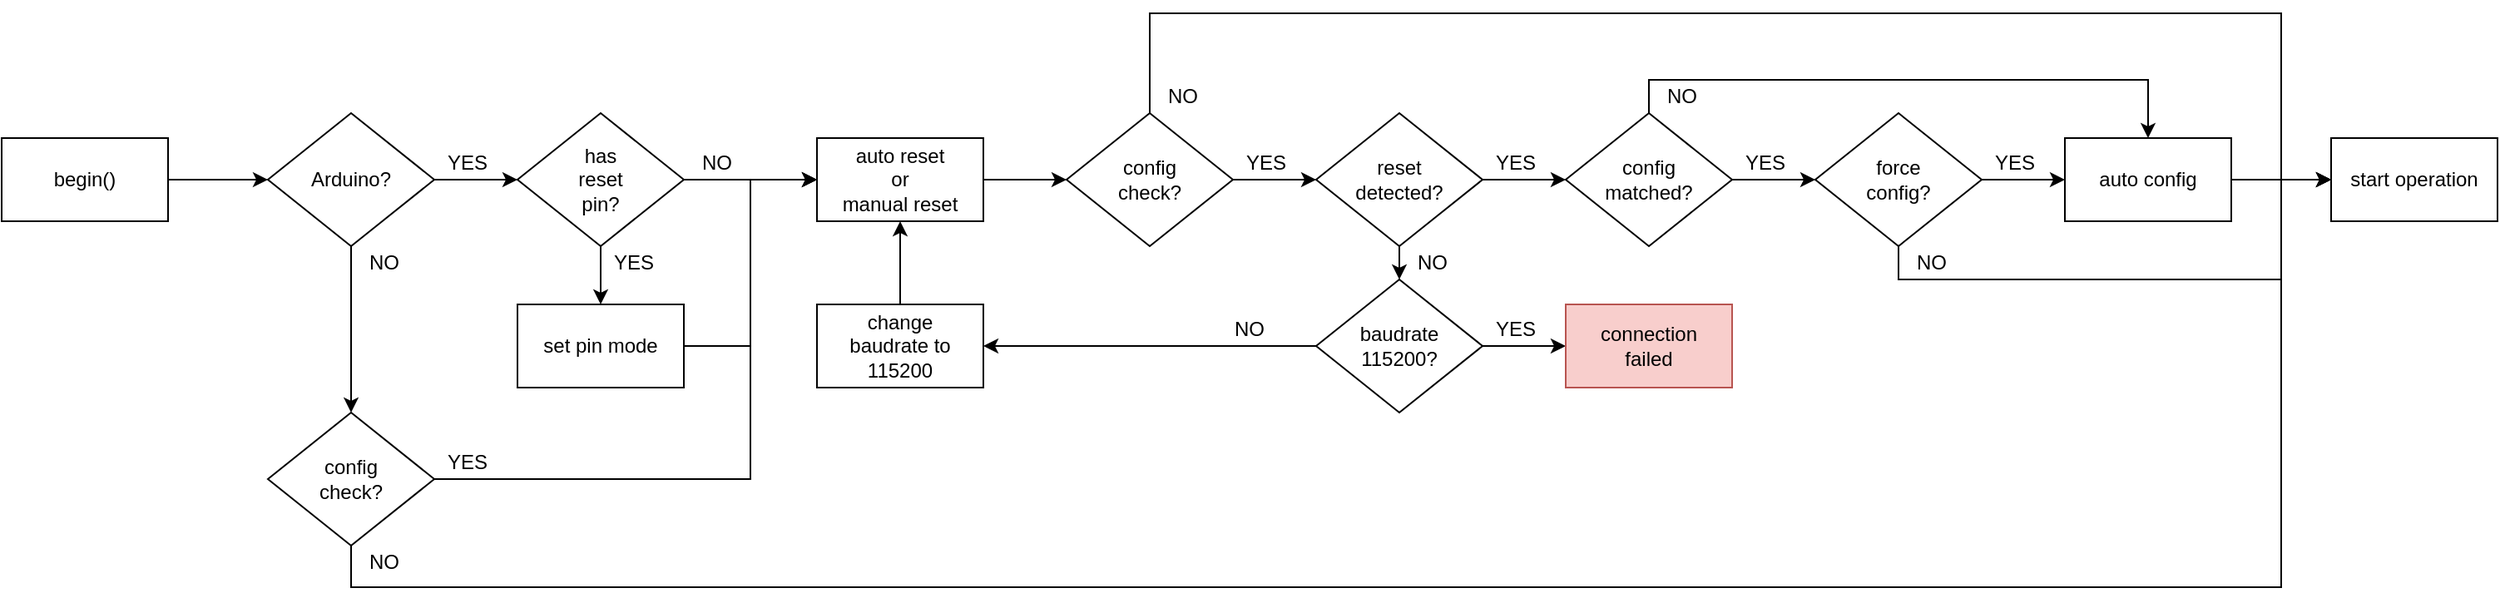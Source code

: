 <mxfile version="13.3.5" type="device"><diagram id="FwSR9bFQLN4HuZUpGYDZ" name="Page-1"><mxGraphModel dx="1422" dy="862" grid="1" gridSize="10" guides="1" tooltips="1" connect="1" arrows="1" fold="1" page="1" pageScale="1" pageWidth="1654" pageHeight="1169" math="0" shadow="0"><root><mxCell id="0"/><mxCell id="1" parent="0"/><mxCell id="nAy0vlNeYlfuXcLi5bhD-22" style="edgeStyle=orthogonalEdgeStyle;rounded=0;orthogonalLoop=1;jettySize=auto;html=1;exitX=1;exitY=0.5;exitDx=0;exitDy=0;entryX=0;entryY=0.5;entryDx=0;entryDy=0;" edge="1" parent="1" source="nAy0vlNeYlfuXcLi5bhD-1" target="nAy0vlNeYlfuXcLi5bhD-2"><mxGeometry relative="1" as="geometry"/></mxCell><mxCell id="nAy0vlNeYlfuXcLi5bhD-1" value="has&lt;br&gt;reset&lt;br&gt;pin?" style="rhombus;whiteSpace=wrap;html=1;" vertex="1" parent="1"><mxGeometry x="390" y="320" width="100" height="80" as="geometry"/></mxCell><mxCell id="nAy0vlNeYlfuXcLi5bhD-95" style="edgeStyle=orthogonalEdgeStyle;rounded=0;orthogonalLoop=1;jettySize=auto;html=1;exitX=1;exitY=0.5;exitDx=0;exitDy=0;entryX=0;entryY=0.5;entryDx=0;entryDy=0;" edge="1" parent="1" source="nAy0vlNeYlfuXcLi5bhD-2" target="nAy0vlNeYlfuXcLi5bhD-94"><mxGeometry relative="1" as="geometry"/></mxCell><mxCell id="nAy0vlNeYlfuXcLi5bhD-2" value="auto reset&lt;br&gt;or&lt;br&gt;manual reset" style="rounded=0;whiteSpace=wrap;html=1;" vertex="1" parent="1"><mxGeometry x="570" y="335" width="100" height="50" as="geometry"/></mxCell><mxCell id="nAy0vlNeYlfuXcLi5bhD-26" style="edgeStyle=orthogonalEdgeStyle;rounded=0;orthogonalLoop=1;jettySize=auto;html=1;exitX=0.5;exitY=1;exitDx=0;exitDy=0;entryX=0.5;entryY=0;entryDx=0;entryDy=0;" edge="1" parent="1" source="nAy0vlNeYlfuXcLi5bhD-4" target="nAy0vlNeYlfuXcLi5bhD-14"><mxGeometry relative="1" as="geometry"/></mxCell><mxCell id="nAy0vlNeYlfuXcLi5bhD-106" style="edgeStyle=orthogonalEdgeStyle;rounded=0;orthogonalLoop=1;jettySize=auto;html=1;exitX=1;exitY=0.5;exitDx=0;exitDy=0;entryX=0;entryY=0.5;entryDx=0;entryDy=0;" edge="1" parent="1" source="nAy0vlNeYlfuXcLi5bhD-4" target="nAy0vlNeYlfuXcLi5bhD-5"><mxGeometry relative="1" as="geometry"/></mxCell><mxCell id="nAy0vlNeYlfuXcLi5bhD-4" value="reset&lt;br&gt;detected?" style="rhombus;whiteSpace=wrap;html=1;" vertex="1" parent="1"><mxGeometry x="870" y="320" width="100" height="80" as="geometry"/></mxCell><mxCell id="nAy0vlNeYlfuXcLi5bhD-29" style="edgeStyle=orthogonalEdgeStyle;rounded=0;orthogonalLoop=1;jettySize=auto;html=1;exitX=1;exitY=0.5;exitDx=0;exitDy=0;entryX=0;entryY=0.5;entryDx=0;entryDy=0;" edge="1" parent="1" source="nAy0vlNeYlfuXcLi5bhD-5" target="nAy0vlNeYlfuXcLi5bhD-6"><mxGeometry relative="1" as="geometry"/></mxCell><mxCell id="nAy0vlNeYlfuXcLi5bhD-31" style="edgeStyle=orthogonalEdgeStyle;rounded=0;orthogonalLoop=1;jettySize=auto;html=1;exitX=0.5;exitY=0;exitDx=0;exitDy=0;entryX=0.5;entryY=0;entryDx=0;entryDy=0;" edge="1" parent="1" source="nAy0vlNeYlfuXcLi5bhD-5" target="nAy0vlNeYlfuXcLi5bhD-8"><mxGeometry relative="1" as="geometry"/></mxCell><mxCell id="nAy0vlNeYlfuXcLi5bhD-5" value="config&lt;br&gt;matched?" style="rhombus;whiteSpace=wrap;html=1;" vertex="1" parent="1"><mxGeometry x="1020" y="320" width="100" height="80" as="geometry"/></mxCell><mxCell id="nAy0vlNeYlfuXcLi5bhD-30" style="edgeStyle=orthogonalEdgeStyle;rounded=0;orthogonalLoop=1;jettySize=auto;html=1;exitX=1;exitY=0.5;exitDx=0;exitDy=0;entryX=0;entryY=0.5;entryDx=0;entryDy=0;" edge="1" parent="1" source="nAy0vlNeYlfuXcLi5bhD-6" target="nAy0vlNeYlfuXcLi5bhD-8"><mxGeometry relative="1" as="geometry"/></mxCell><mxCell id="nAy0vlNeYlfuXcLi5bhD-58" style="edgeStyle=orthogonalEdgeStyle;rounded=0;orthogonalLoop=1;jettySize=auto;html=1;exitX=0.5;exitY=1;exitDx=0;exitDy=0;entryX=0;entryY=0.5;entryDx=0;entryDy=0;" edge="1" parent="1" source="nAy0vlNeYlfuXcLi5bhD-6" target="nAy0vlNeYlfuXcLi5bhD-18"><mxGeometry relative="1" as="geometry"><Array as="points"><mxPoint x="1220" y="420"/><mxPoint x="1450" y="420"/><mxPoint x="1450" y="360"/></Array></mxGeometry></mxCell><mxCell id="nAy0vlNeYlfuXcLi5bhD-6" value="force&lt;br&gt;config?" style="rhombus;whiteSpace=wrap;html=1;" vertex="1" parent="1"><mxGeometry x="1170" y="320" width="100" height="80" as="geometry"/></mxCell><mxCell id="nAy0vlNeYlfuXcLi5bhD-32" style="edgeStyle=orthogonalEdgeStyle;rounded=0;orthogonalLoop=1;jettySize=auto;html=1;exitX=1;exitY=0.5;exitDx=0;exitDy=0;entryX=0;entryY=0.5;entryDx=0;entryDy=0;" edge="1" parent="1" source="nAy0vlNeYlfuXcLi5bhD-8" target="nAy0vlNeYlfuXcLi5bhD-18"><mxGeometry relative="1" as="geometry"/></mxCell><mxCell id="nAy0vlNeYlfuXcLi5bhD-8" value="auto config" style="rounded=0;whiteSpace=wrap;html=1;" vertex="1" parent="1"><mxGeometry x="1320" y="335" width="100" height="50" as="geometry"/></mxCell><mxCell id="nAy0vlNeYlfuXcLi5bhD-25" style="edgeStyle=orthogonalEdgeStyle;rounded=0;orthogonalLoop=1;jettySize=auto;html=1;exitX=0;exitY=0.5;exitDx=0;exitDy=0;entryX=1;entryY=0.5;entryDx=0;entryDy=0;" edge="1" parent="1" source="nAy0vlNeYlfuXcLi5bhD-14" target="nAy0vlNeYlfuXcLi5bhD-15"><mxGeometry relative="1" as="geometry"/></mxCell><mxCell id="nAy0vlNeYlfuXcLi5bhD-27" style="edgeStyle=orthogonalEdgeStyle;rounded=0;orthogonalLoop=1;jettySize=auto;html=1;exitX=1;exitY=0.5;exitDx=0;exitDy=0;entryX=0;entryY=0.5;entryDx=0;entryDy=0;" edge="1" parent="1" source="nAy0vlNeYlfuXcLi5bhD-14" target="nAy0vlNeYlfuXcLi5bhD-20"><mxGeometry relative="1" as="geometry"/></mxCell><mxCell id="nAy0vlNeYlfuXcLi5bhD-14" value="baudrate&lt;br&gt;115200?" style="rhombus;whiteSpace=wrap;html=1;" vertex="1" parent="1"><mxGeometry x="870" y="420" width="100" height="80" as="geometry"/></mxCell><mxCell id="nAy0vlNeYlfuXcLi5bhD-24" style="edgeStyle=orthogonalEdgeStyle;rounded=0;orthogonalLoop=1;jettySize=auto;html=1;exitX=0.5;exitY=0;exitDx=0;exitDy=0;entryX=0.5;entryY=1;entryDx=0;entryDy=0;" edge="1" parent="1" source="nAy0vlNeYlfuXcLi5bhD-15" target="nAy0vlNeYlfuXcLi5bhD-2"><mxGeometry relative="1" as="geometry"/></mxCell><mxCell id="nAy0vlNeYlfuXcLi5bhD-15" value="change&lt;br&gt;baudrate to&lt;br&gt;115200" style="rounded=0;whiteSpace=wrap;html=1;" vertex="1" parent="1"><mxGeometry x="570" y="435" width="100" height="50" as="geometry"/></mxCell><mxCell id="nAy0vlNeYlfuXcLi5bhD-18" value="start operation" style="rounded=0;whiteSpace=wrap;html=1;" vertex="1" parent="1"><mxGeometry x="1480" y="335" width="100" height="50" as="geometry"/></mxCell><mxCell id="nAy0vlNeYlfuXcLi5bhD-20" value="connection&lt;br&gt;failed" style="rounded=0;whiteSpace=wrap;html=1;labelBackgroundColor=none;fillColor=#f8cecc;strokeColor=#b85450;" vertex="1" parent="1"><mxGeometry x="1020" y="435" width="100" height="50" as="geometry"/></mxCell><mxCell id="nAy0vlNeYlfuXcLi5bhD-42" value="NO" style="text;html=1;strokeColor=none;fillColor=none;align=center;verticalAlign=middle;whiteSpace=wrap;rounded=0;" vertex="1" parent="1"><mxGeometry x="490" y="340" width="40" height="20" as="geometry"/></mxCell><mxCell id="nAy0vlNeYlfuXcLi5bhD-43" value="YES" style="text;html=1;strokeColor=none;fillColor=none;align=center;verticalAlign=middle;whiteSpace=wrap;rounded=0;" vertex="1" parent="1"><mxGeometry x="440" y="400" width="40" height="20" as="geometry"/></mxCell><mxCell id="nAy0vlNeYlfuXcLi5bhD-47" value="NO" style="text;html=1;strokeColor=none;fillColor=none;align=center;verticalAlign=middle;whiteSpace=wrap;rounded=0;" vertex="1" parent="1"><mxGeometry x="920" y="400" width="40" height="20" as="geometry"/></mxCell><mxCell id="nAy0vlNeYlfuXcLi5bhD-48" value="YES" style="text;html=1;strokeColor=none;fillColor=none;align=center;verticalAlign=middle;whiteSpace=wrap;rounded=0;" vertex="1" parent="1"><mxGeometry x="970" y="440" width="40" height="20" as="geometry"/></mxCell><mxCell id="nAy0vlNeYlfuXcLi5bhD-49" value="NO" style="text;html=1;strokeColor=none;fillColor=none;align=center;verticalAlign=middle;whiteSpace=wrap;rounded=0;" vertex="1" parent="1"><mxGeometry x="810" y="440" width="40" height="20" as="geometry"/></mxCell><mxCell id="nAy0vlNeYlfuXcLi5bhD-56" value="NO" style="text;html=1;strokeColor=none;fillColor=none;align=center;verticalAlign=middle;whiteSpace=wrap;rounded=0;" vertex="1" parent="1"><mxGeometry x="1070" y="300" width="40" height="20" as="geometry"/></mxCell><mxCell id="nAy0vlNeYlfuXcLi5bhD-57" value="YES" style="text;html=1;strokeColor=none;fillColor=none;align=center;verticalAlign=middle;whiteSpace=wrap;rounded=0;" vertex="1" parent="1"><mxGeometry x="1120" y="340" width="40" height="20" as="geometry"/></mxCell><mxCell id="nAy0vlNeYlfuXcLi5bhD-59" value="YES" style="text;html=1;strokeColor=none;fillColor=none;align=center;verticalAlign=middle;whiteSpace=wrap;rounded=0;" vertex="1" parent="1"><mxGeometry x="1270" y="340" width="40" height="20" as="geometry"/></mxCell><mxCell id="nAy0vlNeYlfuXcLi5bhD-60" value="NO" style="text;html=1;strokeColor=none;fillColor=none;align=center;verticalAlign=middle;whiteSpace=wrap;rounded=0;" vertex="1" parent="1"><mxGeometry x="1220" y="400" width="40" height="20" as="geometry"/></mxCell><mxCell id="nAy0vlNeYlfuXcLi5bhD-89" style="edgeStyle=orthogonalEdgeStyle;rounded=0;orthogonalLoop=1;jettySize=auto;html=1;exitX=1;exitY=0.5;exitDx=0;exitDy=0;entryX=0;entryY=0.5;entryDx=0;entryDy=0;" edge="1" parent="1" source="nAy0vlNeYlfuXcLi5bhD-61" target="nAy0vlNeYlfuXcLi5bhD-87"><mxGeometry relative="1" as="geometry"/></mxCell><mxCell id="nAy0vlNeYlfuXcLi5bhD-61" value="begin()" style="rounded=0;whiteSpace=wrap;html=1;" vertex="1" parent="1"><mxGeometry x="80" y="335" width="100" height="50" as="geometry"/></mxCell><mxCell id="nAy0vlNeYlfuXcLi5bhD-92" style="edgeStyle=orthogonalEdgeStyle;rounded=0;orthogonalLoop=1;jettySize=auto;html=1;exitX=0.5;exitY=1;exitDx=0;exitDy=0;entryX=0;entryY=0.5;entryDx=0;entryDy=0;" edge="1" parent="1" source="nAy0vlNeYlfuXcLi5bhD-63" target="nAy0vlNeYlfuXcLi5bhD-18"><mxGeometry relative="1" as="geometry"><Array as="points"><mxPoint x="290" y="605"/><mxPoint x="1450" y="605"/><mxPoint x="1450" y="360"/></Array></mxGeometry></mxCell><mxCell id="nAy0vlNeYlfuXcLi5bhD-98" style="edgeStyle=orthogonalEdgeStyle;rounded=0;orthogonalLoop=1;jettySize=auto;html=1;exitX=1;exitY=0.5;exitDx=0;exitDy=0;entryX=0;entryY=0.5;entryDx=0;entryDy=0;" edge="1" parent="1" source="nAy0vlNeYlfuXcLi5bhD-63" target="nAy0vlNeYlfuXcLi5bhD-2"><mxGeometry relative="1" as="geometry"><Array as="points"><mxPoint x="530" y="540"/><mxPoint x="530" y="360"/></Array></mxGeometry></mxCell><mxCell id="nAy0vlNeYlfuXcLi5bhD-63" value="config&lt;br&gt;check?" style="rhombus;whiteSpace=wrap;html=1;" vertex="1" parent="1"><mxGeometry x="240" y="500" width="100" height="80" as="geometry"/></mxCell><mxCell id="nAy0vlNeYlfuXcLi5bhD-74" style="edgeStyle=orthogonalEdgeStyle;rounded=0;orthogonalLoop=1;jettySize=auto;html=1;exitX=0;exitY=0;exitDx=0;exitDy=0;entryX=0.5;entryY=0;entryDx=0;entryDy=0;" edge="1" parent="1" source="nAy0vlNeYlfuXcLi5bhD-43" target="nAy0vlNeYlfuXcLi5bhD-81"><mxGeometry relative="1" as="geometry"/></mxCell><mxCell id="nAy0vlNeYlfuXcLi5bhD-83" style="edgeStyle=orthogonalEdgeStyle;rounded=0;orthogonalLoop=1;jettySize=auto;html=1;exitX=1;exitY=0.5;exitDx=0;exitDy=0;entryX=0;entryY=0.5;entryDx=0;entryDy=0;" edge="1" parent="1" source="nAy0vlNeYlfuXcLi5bhD-81" target="nAy0vlNeYlfuXcLi5bhD-2"><mxGeometry relative="1" as="geometry"/></mxCell><mxCell id="nAy0vlNeYlfuXcLi5bhD-81" value="set pin mode" style="rounded=0;whiteSpace=wrap;html=1;" vertex="1" parent="1"><mxGeometry x="390" y="435" width="100" height="50" as="geometry"/></mxCell><mxCell id="nAy0vlNeYlfuXcLi5bhD-88" style="edgeStyle=orthogonalEdgeStyle;rounded=0;orthogonalLoop=1;jettySize=auto;html=1;exitX=1;exitY=0.5;exitDx=0;exitDy=0;entryX=0;entryY=0.5;entryDx=0;entryDy=0;" edge="1" parent="1" source="nAy0vlNeYlfuXcLi5bhD-87" target="nAy0vlNeYlfuXcLi5bhD-1"><mxGeometry relative="1" as="geometry"/></mxCell><mxCell id="nAy0vlNeYlfuXcLi5bhD-90" style="edgeStyle=orthogonalEdgeStyle;rounded=0;orthogonalLoop=1;jettySize=auto;html=1;exitX=0.5;exitY=1;exitDx=0;exitDy=0;entryX=0.5;entryY=0;entryDx=0;entryDy=0;" edge="1" parent="1" source="nAy0vlNeYlfuXcLi5bhD-87" target="nAy0vlNeYlfuXcLi5bhD-63"><mxGeometry relative="1" as="geometry"/></mxCell><mxCell id="nAy0vlNeYlfuXcLi5bhD-87" value="Arduino?" style="rhombus;whiteSpace=wrap;html=1;" vertex="1" parent="1"><mxGeometry x="240" y="320" width="100" height="80" as="geometry"/></mxCell><mxCell id="nAy0vlNeYlfuXcLi5bhD-96" style="edgeStyle=orthogonalEdgeStyle;rounded=0;orthogonalLoop=1;jettySize=auto;html=1;exitX=1;exitY=0.5;exitDx=0;exitDy=0;entryX=0;entryY=0.5;entryDx=0;entryDy=0;" edge="1" parent="1" source="nAy0vlNeYlfuXcLi5bhD-94" target="nAy0vlNeYlfuXcLi5bhD-4"><mxGeometry relative="1" as="geometry"/></mxCell><mxCell id="nAy0vlNeYlfuXcLi5bhD-97" style="edgeStyle=orthogonalEdgeStyle;rounded=0;orthogonalLoop=1;jettySize=auto;html=1;exitX=0.5;exitY=0;exitDx=0;exitDy=0;entryX=0;entryY=0.5;entryDx=0;entryDy=0;" edge="1" parent="1" source="nAy0vlNeYlfuXcLi5bhD-94" target="nAy0vlNeYlfuXcLi5bhD-18"><mxGeometry relative="1" as="geometry"><Array as="points"><mxPoint x="770" y="260"/><mxPoint x="1450" y="260"/><mxPoint x="1450" y="360"/></Array></mxGeometry></mxCell><mxCell id="nAy0vlNeYlfuXcLi5bhD-94" value="config&lt;br&gt;check?" style="rhombus;whiteSpace=wrap;html=1;" vertex="1" parent="1"><mxGeometry x="720" y="320" width="100" height="80" as="geometry"/></mxCell><mxCell id="nAy0vlNeYlfuXcLi5bhD-99" value="NO" style="text;html=1;strokeColor=none;fillColor=none;align=center;verticalAlign=middle;whiteSpace=wrap;rounded=0;" vertex="1" parent="1"><mxGeometry x="290" y="400" width="40" height="20" as="geometry"/></mxCell><mxCell id="nAy0vlNeYlfuXcLi5bhD-102" value="NO" style="text;html=1;strokeColor=none;fillColor=none;align=center;verticalAlign=middle;whiteSpace=wrap;rounded=0;" vertex="1" parent="1"><mxGeometry x="290" y="580" width="40" height="20" as="geometry"/></mxCell><mxCell id="nAy0vlNeYlfuXcLi5bhD-103" value="YES" style="text;html=1;strokeColor=none;fillColor=none;align=center;verticalAlign=middle;whiteSpace=wrap;rounded=0;" vertex="1" parent="1"><mxGeometry x="340" y="520" width="40" height="20" as="geometry"/></mxCell><mxCell id="nAy0vlNeYlfuXcLi5bhD-104" value="YES" style="text;html=1;strokeColor=none;fillColor=none;align=center;verticalAlign=middle;whiteSpace=wrap;rounded=0;" vertex="1" parent="1"><mxGeometry x="340" y="340" width="40" height="20" as="geometry"/></mxCell><mxCell id="nAy0vlNeYlfuXcLi5bhD-105" value="YES" style="text;html=1;strokeColor=none;fillColor=none;align=center;verticalAlign=middle;whiteSpace=wrap;rounded=0;" vertex="1" parent="1"><mxGeometry x="820" y="340" width="40" height="20" as="geometry"/></mxCell><mxCell id="nAy0vlNeYlfuXcLi5bhD-107" value="YES" style="text;html=1;strokeColor=none;fillColor=none;align=center;verticalAlign=middle;whiteSpace=wrap;rounded=0;" vertex="1" parent="1"><mxGeometry x="970" y="340" width="40" height="20" as="geometry"/></mxCell><mxCell id="nAy0vlNeYlfuXcLi5bhD-108" value="NO" style="text;html=1;strokeColor=none;fillColor=none;align=center;verticalAlign=middle;whiteSpace=wrap;rounded=0;" vertex="1" parent="1"><mxGeometry x="770" y="300" width="40" height="20" as="geometry"/></mxCell></root></mxGraphModel></diagram></mxfile>